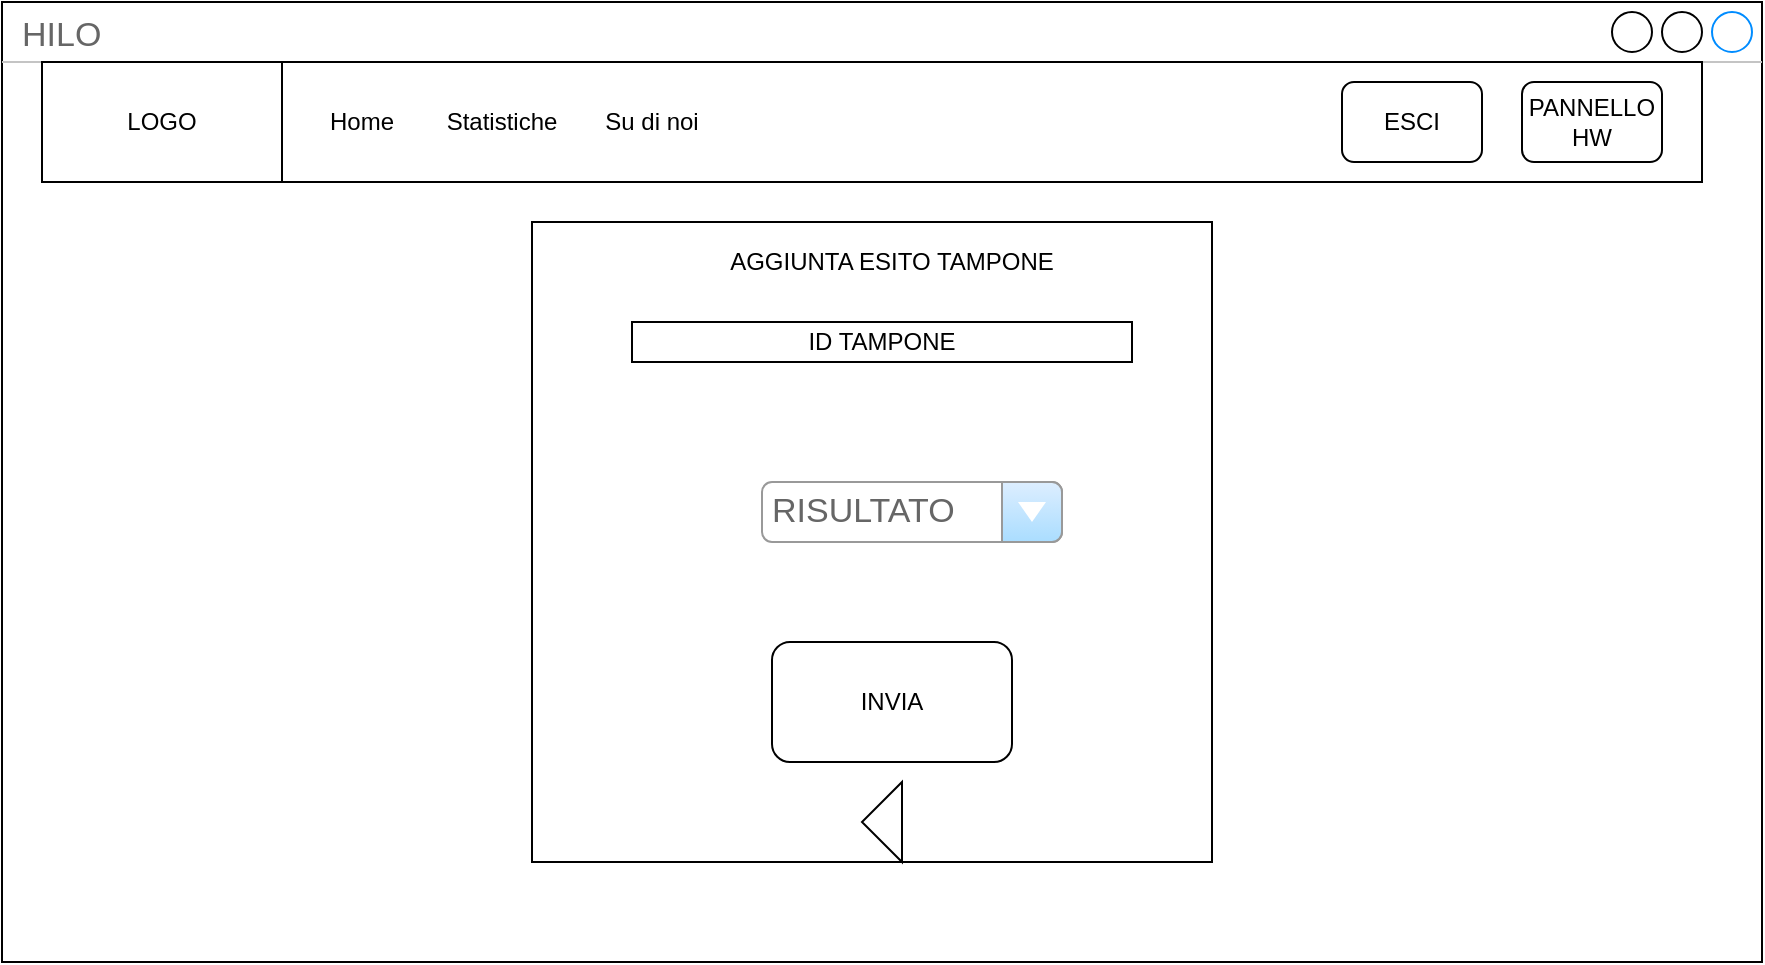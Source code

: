 <mxfile version="14.2.6" type="device"><diagram id="Y5RywRL0tf4-g5P5czSv" name="Page-1"><mxGraphModel dx="1422" dy="737" grid="1" gridSize="10" guides="1" tooltips="1" connect="1" arrows="1" fold="1" page="1" pageScale="1" pageWidth="1654" pageHeight="2336" math="0" shadow="0"><root><mxCell id="0"/><mxCell id="1" parent="0"/><mxCell id="nVMw3g47zNNWyRqhSruo-1" value="HILO" style="strokeWidth=1;shadow=0;dashed=0;align=center;html=1;shape=mxgraph.mockup.containers.window;align=left;verticalAlign=top;spacingLeft=8;strokeColor2=#008cff;strokeColor3=#c4c4c4;fontColor=#666666;mainText=;fontSize=17;labelBackgroundColor=none;" vertex="1" parent="1"><mxGeometry x="220" y="60" width="880" height="480" as="geometry"/></mxCell><mxCell id="nVMw3g47zNNWyRqhSruo-2" value="" style="rounded=0;whiteSpace=wrap;html=1;" vertex="1" parent="1"><mxGeometry x="240" y="90" width="830" height="60" as="geometry"/></mxCell><mxCell id="nVMw3g47zNNWyRqhSruo-3" value="LOGO" style="rounded=0;whiteSpace=wrap;html=1;" vertex="1" parent="1"><mxGeometry x="240" y="90" width="120" height="60" as="geometry"/></mxCell><mxCell id="nVMw3g47zNNWyRqhSruo-4" value="Home" style="text;html=1;strokeColor=none;fillColor=none;align=center;verticalAlign=middle;whiteSpace=wrap;rounded=0;" vertex="1" parent="1"><mxGeometry x="380" y="110" width="40" height="20" as="geometry"/></mxCell><mxCell id="nVMw3g47zNNWyRqhSruo-5" value="Statistiche" style="text;html=1;strokeColor=none;fillColor=none;align=center;verticalAlign=middle;whiteSpace=wrap;rounded=0;" vertex="1" parent="1"><mxGeometry x="450" y="110" width="40" height="20" as="geometry"/></mxCell><mxCell id="nVMw3g47zNNWyRqhSruo-6" value="Su di noi" style="text;html=1;strokeColor=none;fillColor=none;align=center;verticalAlign=middle;whiteSpace=wrap;rounded=0;" vertex="1" parent="1"><mxGeometry x="520" y="110" width="50" height="20" as="geometry"/></mxCell><mxCell id="nVMw3g47zNNWyRqhSruo-7" value="ESCI" style="rounded=1;whiteSpace=wrap;html=1;" vertex="1" parent="1"><mxGeometry x="890" y="100" width="70" height="40" as="geometry"/></mxCell><mxCell id="nVMw3g47zNNWyRqhSruo-8" value="" style="rounded=0;whiteSpace=wrap;html=1;" vertex="1" parent="1"><mxGeometry x="485" y="170" width="340" height="320" as="geometry"/></mxCell><mxCell id="nVMw3g47zNNWyRqhSruo-9" value="PANNELLO HW" style="rounded=1;whiteSpace=wrap;html=1;" vertex="1" parent="1"><mxGeometry x="980" y="100" width="70" height="40" as="geometry"/></mxCell><mxCell id="nVMw3g47zNNWyRqhSruo-10" value="AGGIUNTA ESITO TAMPONE" style="text;html=1;strokeColor=none;fillColor=none;align=center;verticalAlign=middle;whiteSpace=wrap;rounded=0;" vertex="1" parent="1"><mxGeometry x="520" y="180" width="290" height="20" as="geometry"/></mxCell><mxCell id="nVMw3g47zNNWyRqhSruo-11" value="ID TAMPONE" style="rounded=0;whiteSpace=wrap;html=1;" vertex="1" parent="1"><mxGeometry x="535" y="220" width="250" height="20" as="geometry"/></mxCell><mxCell id="nVMw3g47zNNWyRqhSruo-12" value="INVIA" style="rounded=1;whiteSpace=wrap;html=1;" vertex="1" parent="1"><mxGeometry x="605" y="380" width="120" height="60" as="geometry"/></mxCell><mxCell id="nVMw3g47zNNWyRqhSruo-13" value="" style="triangle;whiteSpace=wrap;html=1;direction=west;" vertex="1" parent="1"><mxGeometry x="650" y="450" width="20" height="40" as="geometry"/></mxCell><mxCell id="nVMw3g47zNNWyRqhSruo-16" value="RISULTATO" style="strokeWidth=1;shadow=0;dashed=0;align=center;html=1;shape=mxgraph.mockup.forms.comboBox;strokeColor=#999999;fillColor=#ddeeff;align=left;fillColor2=#aaddff;mainText=;fontColor=#666666;fontSize=17;spacingLeft=3;" vertex="1" parent="1"><mxGeometry x="600" y="300" width="150" height="30" as="geometry"/></mxCell></root></mxGraphModel></diagram></mxfile>